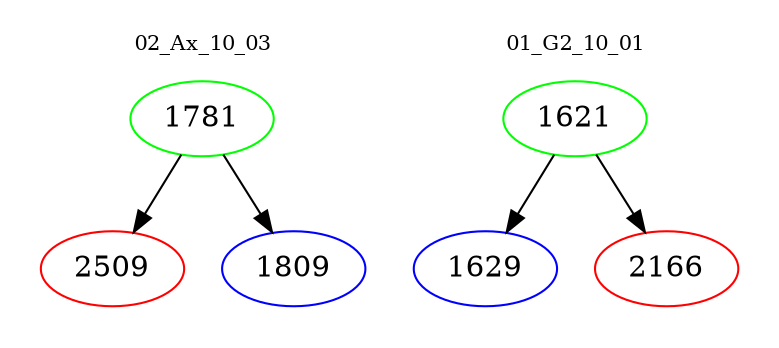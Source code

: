 digraph{
subgraph cluster_0 {
color = white
label = "02_Ax_10_03";
fontsize=10;
T0_1781 [label="1781", color="green"]
T0_1781 -> T0_2509 [color="black"]
T0_2509 [label="2509", color="red"]
T0_1781 -> T0_1809 [color="black"]
T0_1809 [label="1809", color="blue"]
}
subgraph cluster_1 {
color = white
label = "01_G2_10_01";
fontsize=10;
T1_1621 [label="1621", color="green"]
T1_1621 -> T1_1629 [color="black"]
T1_1629 [label="1629", color="blue"]
T1_1621 -> T1_2166 [color="black"]
T1_2166 [label="2166", color="red"]
}
}
